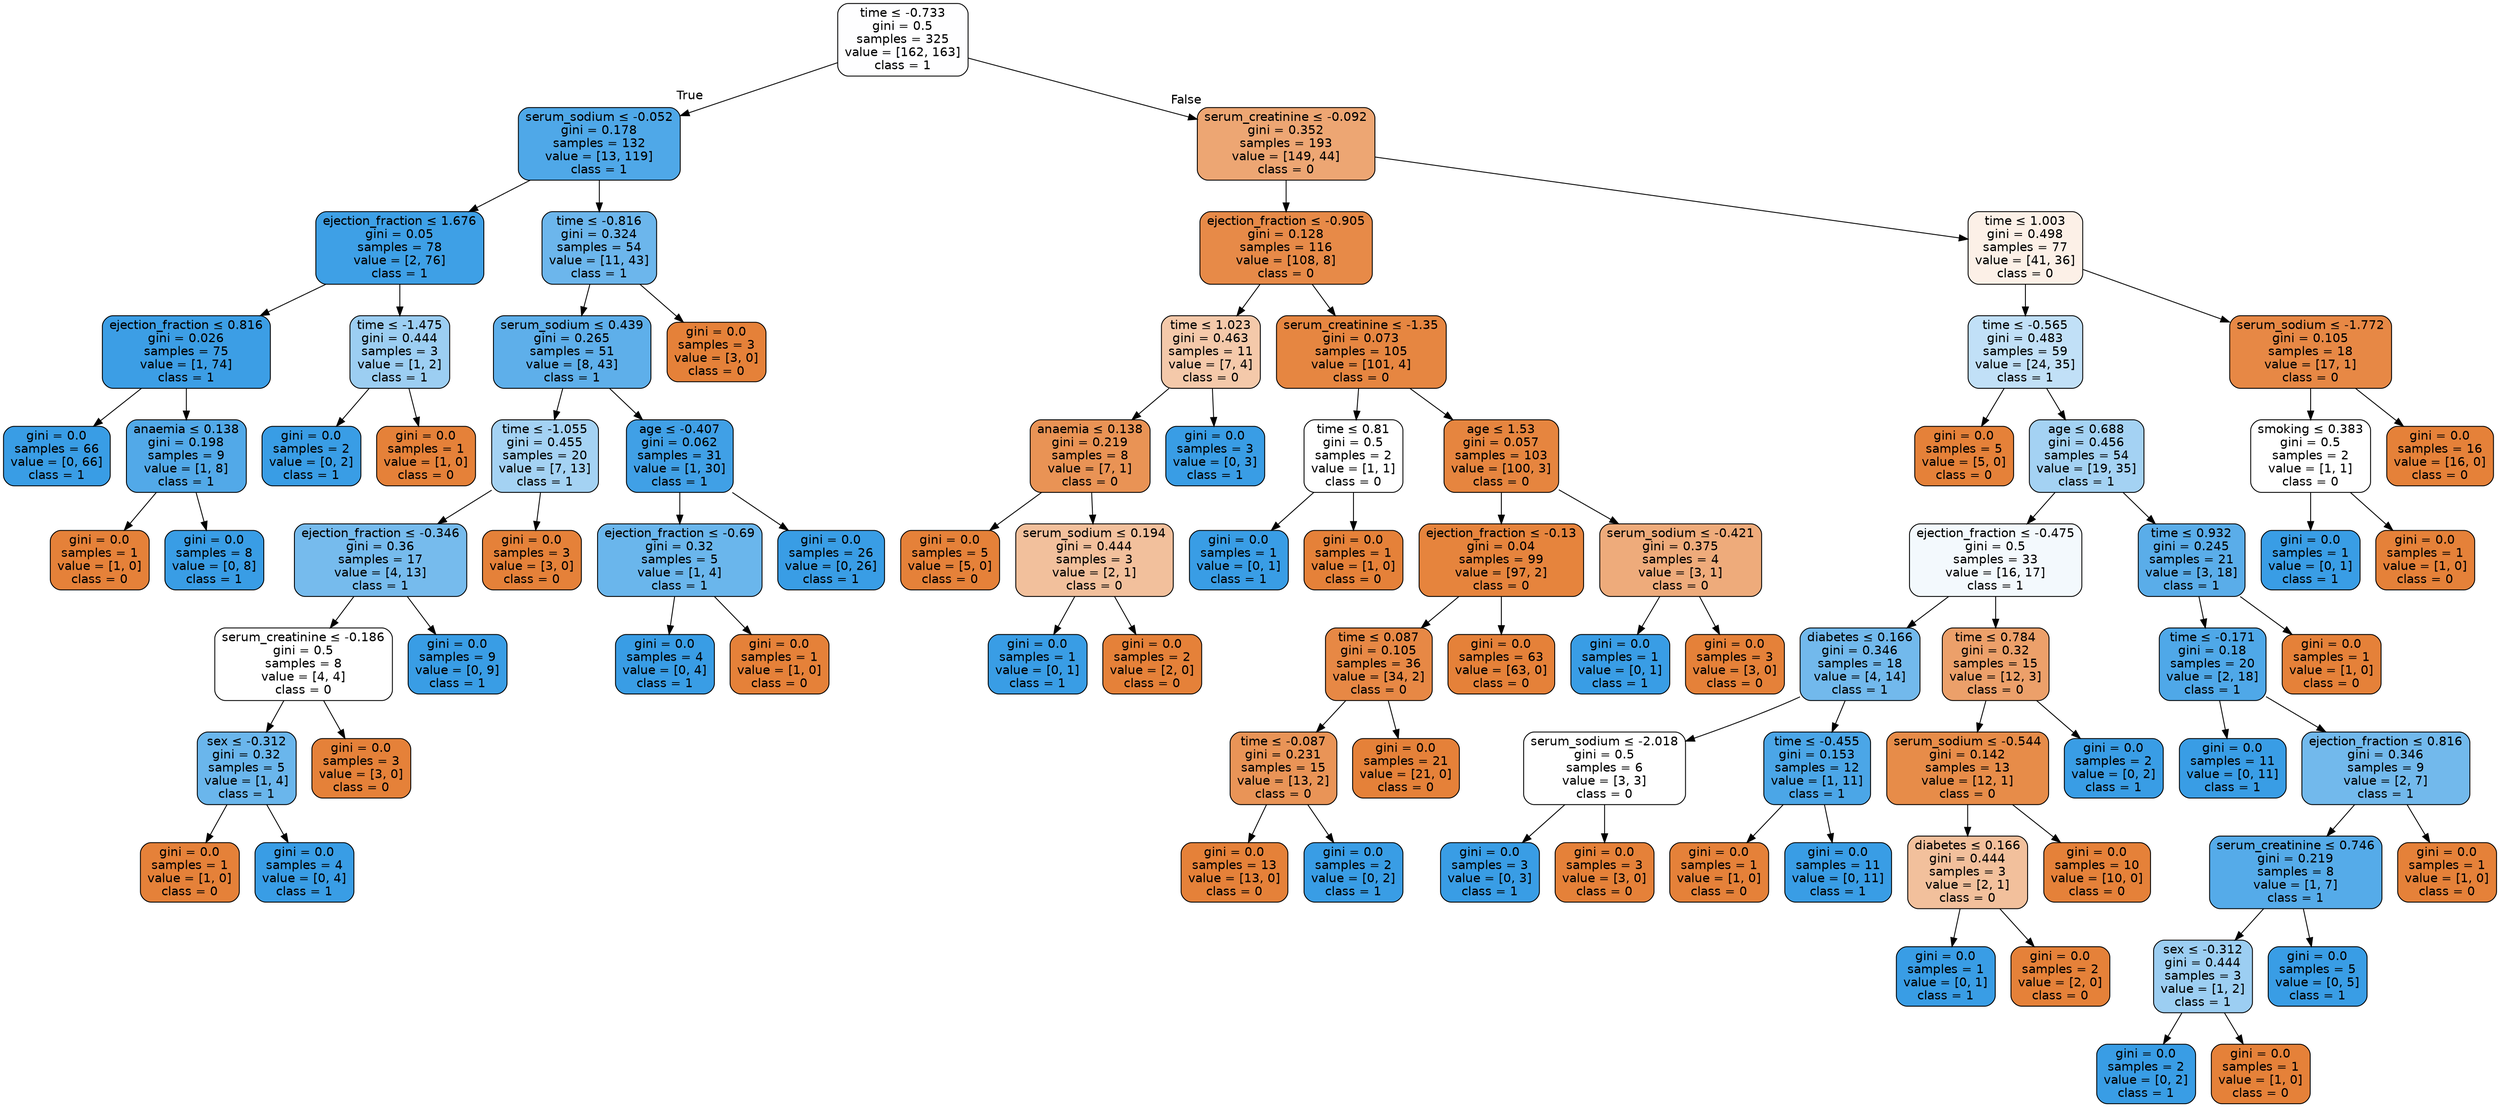 digraph Tree {
node [shape=box, style="filled, rounded", color="black", fontname=helvetica] ;
edge [fontname=helvetica] ;
0 [label=<time &le; -0.733<br/>gini = 0.5<br/>samples = 325<br/>value = [162, 163]<br/>class = 1>, fillcolor="#fefeff"] ;
1 [label=<serum_sodium &le; -0.052<br/>gini = 0.178<br/>samples = 132<br/>value = [13, 119]<br/>class = 1>, fillcolor="#4fa8e8"] ;
0 -> 1 [labeldistance=2.5, labelangle=45, headlabel="True"] ;
2 [label=<ejection_fraction &le; 1.676<br/>gini = 0.05<br/>samples = 78<br/>value = [2, 76]<br/>class = 1>, fillcolor="#3ea0e6"] ;
1 -> 2 ;
3 [label=<ejection_fraction &le; 0.816<br/>gini = 0.026<br/>samples = 75<br/>value = [1, 74]<br/>class = 1>, fillcolor="#3c9ee5"] ;
2 -> 3 ;
4 [label=<gini = 0.0<br/>samples = 66<br/>value = [0, 66]<br/>class = 1>, fillcolor="#399de5"] ;
3 -> 4 ;
5 [label=<anaemia &le; 0.138<br/>gini = 0.198<br/>samples = 9<br/>value = [1, 8]<br/>class = 1>, fillcolor="#52a9e8"] ;
3 -> 5 ;
6 [label=<gini = 0.0<br/>samples = 1<br/>value = [1, 0]<br/>class = 0>, fillcolor="#e58139"] ;
5 -> 6 ;
7 [label=<gini = 0.0<br/>samples = 8<br/>value = [0, 8]<br/>class = 1>, fillcolor="#399de5"] ;
5 -> 7 ;
8 [label=<time &le; -1.475<br/>gini = 0.444<br/>samples = 3<br/>value = [1, 2]<br/>class = 1>, fillcolor="#9ccef2"] ;
2 -> 8 ;
9 [label=<gini = 0.0<br/>samples = 2<br/>value = [0, 2]<br/>class = 1>, fillcolor="#399de5"] ;
8 -> 9 ;
10 [label=<gini = 0.0<br/>samples = 1<br/>value = [1, 0]<br/>class = 0>, fillcolor="#e58139"] ;
8 -> 10 ;
11 [label=<time &le; -0.816<br/>gini = 0.324<br/>samples = 54<br/>value = [11, 43]<br/>class = 1>, fillcolor="#6cb6ec"] ;
1 -> 11 ;
12 [label=<serum_sodium &le; 0.439<br/>gini = 0.265<br/>samples = 51<br/>value = [8, 43]<br/>class = 1>, fillcolor="#5eafea"] ;
11 -> 12 ;
13 [label=<time &le; -1.055<br/>gini = 0.455<br/>samples = 20<br/>value = [7, 13]<br/>class = 1>, fillcolor="#a4d2f3"] ;
12 -> 13 ;
14 [label=<ejection_fraction &le; -0.346<br/>gini = 0.36<br/>samples = 17<br/>value = [4, 13]<br/>class = 1>, fillcolor="#76bbed"] ;
13 -> 14 ;
15 [label=<serum_creatinine &le; -0.186<br/>gini = 0.5<br/>samples = 8<br/>value = [4, 4]<br/>class = 0>, fillcolor="#ffffff"] ;
14 -> 15 ;
16 [label=<sex &le; -0.312<br/>gini = 0.32<br/>samples = 5<br/>value = [1, 4]<br/>class = 1>, fillcolor="#6ab6ec"] ;
15 -> 16 ;
17 [label=<gini = 0.0<br/>samples = 1<br/>value = [1, 0]<br/>class = 0>, fillcolor="#e58139"] ;
16 -> 17 ;
18 [label=<gini = 0.0<br/>samples = 4<br/>value = [0, 4]<br/>class = 1>, fillcolor="#399de5"] ;
16 -> 18 ;
19 [label=<gini = 0.0<br/>samples = 3<br/>value = [3, 0]<br/>class = 0>, fillcolor="#e58139"] ;
15 -> 19 ;
20 [label=<gini = 0.0<br/>samples = 9<br/>value = [0, 9]<br/>class = 1>, fillcolor="#399de5"] ;
14 -> 20 ;
21 [label=<gini = 0.0<br/>samples = 3<br/>value = [3, 0]<br/>class = 0>, fillcolor="#e58139"] ;
13 -> 21 ;
22 [label=<age &le; -0.407<br/>gini = 0.062<br/>samples = 31<br/>value = [1, 30]<br/>class = 1>, fillcolor="#40a0e6"] ;
12 -> 22 ;
23 [label=<ejection_fraction &le; -0.69<br/>gini = 0.32<br/>samples = 5<br/>value = [1, 4]<br/>class = 1>, fillcolor="#6ab6ec"] ;
22 -> 23 ;
24 [label=<gini = 0.0<br/>samples = 4<br/>value = [0, 4]<br/>class = 1>, fillcolor="#399de5"] ;
23 -> 24 ;
25 [label=<gini = 0.0<br/>samples = 1<br/>value = [1, 0]<br/>class = 0>, fillcolor="#e58139"] ;
23 -> 25 ;
26 [label=<gini = 0.0<br/>samples = 26<br/>value = [0, 26]<br/>class = 1>, fillcolor="#399de5"] ;
22 -> 26 ;
27 [label=<gini = 0.0<br/>samples = 3<br/>value = [3, 0]<br/>class = 0>, fillcolor="#e58139"] ;
11 -> 27 ;
28 [label=<serum_creatinine &le; -0.092<br/>gini = 0.352<br/>samples = 193<br/>value = [149, 44]<br/>class = 0>, fillcolor="#eda673"] ;
0 -> 28 [labeldistance=2.5, labelangle=-45, headlabel="False"] ;
29 [label=<ejection_fraction &le; -0.905<br/>gini = 0.128<br/>samples = 116<br/>value = [108, 8]<br/>class = 0>, fillcolor="#e78a48"] ;
28 -> 29 ;
30 [label=<time &le; 1.023<br/>gini = 0.463<br/>samples = 11<br/>value = [7, 4]<br/>class = 0>, fillcolor="#f4c9aa"] ;
29 -> 30 ;
31 [label=<anaemia &le; 0.138<br/>gini = 0.219<br/>samples = 8<br/>value = [7, 1]<br/>class = 0>, fillcolor="#e99355"] ;
30 -> 31 ;
32 [label=<gini = 0.0<br/>samples = 5<br/>value = [5, 0]<br/>class = 0>, fillcolor="#e58139"] ;
31 -> 32 ;
33 [label=<serum_sodium &le; 0.194<br/>gini = 0.444<br/>samples = 3<br/>value = [2, 1]<br/>class = 0>, fillcolor="#f2c09c"] ;
31 -> 33 ;
34 [label=<gini = 0.0<br/>samples = 1<br/>value = [0, 1]<br/>class = 1>, fillcolor="#399de5"] ;
33 -> 34 ;
35 [label=<gini = 0.0<br/>samples = 2<br/>value = [2, 0]<br/>class = 0>, fillcolor="#e58139"] ;
33 -> 35 ;
36 [label=<gini = 0.0<br/>samples = 3<br/>value = [0, 3]<br/>class = 1>, fillcolor="#399de5"] ;
30 -> 36 ;
37 [label=<serum_creatinine &le; -1.35<br/>gini = 0.073<br/>samples = 105<br/>value = [101, 4]<br/>class = 0>, fillcolor="#e68641"] ;
29 -> 37 ;
38 [label=<time &le; 0.81<br/>gini = 0.5<br/>samples = 2<br/>value = [1, 1]<br/>class = 0>, fillcolor="#ffffff"] ;
37 -> 38 ;
39 [label=<gini = 0.0<br/>samples = 1<br/>value = [0, 1]<br/>class = 1>, fillcolor="#399de5"] ;
38 -> 39 ;
40 [label=<gini = 0.0<br/>samples = 1<br/>value = [1, 0]<br/>class = 0>, fillcolor="#e58139"] ;
38 -> 40 ;
41 [label=<age &le; 1.53<br/>gini = 0.057<br/>samples = 103<br/>value = [100, 3]<br/>class = 0>, fillcolor="#e6853f"] ;
37 -> 41 ;
42 [label=<ejection_fraction &le; -0.13<br/>gini = 0.04<br/>samples = 99<br/>value = [97, 2]<br/>class = 0>, fillcolor="#e6843d"] ;
41 -> 42 ;
43 [label=<time &le; 0.087<br/>gini = 0.105<br/>samples = 36<br/>value = [34, 2]<br/>class = 0>, fillcolor="#e78845"] ;
42 -> 43 ;
44 [label=<time &le; -0.087<br/>gini = 0.231<br/>samples = 15<br/>value = [13, 2]<br/>class = 0>, fillcolor="#e99457"] ;
43 -> 44 ;
45 [label=<gini = 0.0<br/>samples = 13<br/>value = [13, 0]<br/>class = 0>, fillcolor="#e58139"] ;
44 -> 45 ;
46 [label=<gini = 0.0<br/>samples = 2<br/>value = [0, 2]<br/>class = 1>, fillcolor="#399de5"] ;
44 -> 46 ;
47 [label=<gini = 0.0<br/>samples = 21<br/>value = [21, 0]<br/>class = 0>, fillcolor="#e58139"] ;
43 -> 47 ;
48 [label=<gini = 0.0<br/>samples = 63<br/>value = [63, 0]<br/>class = 0>, fillcolor="#e58139"] ;
42 -> 48 ;
49 [label=<serum_sodium &le; -0.421<br/>gini = 0.375<br/>samples = 4<br/>value = [3, 1]<br/>class = 0>, fillcolor="#eeab7b"] ;
41 -> 49 ;
50 [label=<gini = 0.0<br/>samples = 1<br/>value = [0, 1]<br/>class = 1>, fillcolor="#399de5"] ;
49 -> 50 ;
51 [label=<gini = 0.0<br/>samples = 3<br/>value = [3, 0]<br/>class = 0>, fillcolor="#e58139"] ;
49 -> 51 ;
52 [label=<time &le; 1.003<br/>gini = 0.498<br/>samples = 77<br/>value = [41, 36]<br/>class = 0>, fillcolor="#fcf0e7"] ;
28 -> 52 ;
53 [label=<time &le; -0.565<br/>gini = 0.483<br/>samples = 59<br/>value = [24, 35]<br/>class = 1>, fillcolor="#c1e0f7"] ;
52 -> 53 ;
54 [label=<gini = 0.0<br/>samples = 5<br/>value = [5, 0]<br/>class = 0>, fillcolor="#e58139"] ;
53 -> 54 ;
55 [label=<age &le; 0.688<br/>gini = 0.456<br/>samples = 54<br/>value = [19, 35]<br/>class = 1>, fillcolor="#a4d2f3"] ;
53 -> 55 ;
56 [label=<ejection_fraction &le; -0.475<br/>gini = 0.5<br/>samples = 33<br/>value = [16, 17]<br/>class = 1>, fillcolor="#f3f9fd"] ;
55 -> 56 ;
57 [label=<diabetes &le; 0.166<br/>gini = 0.346<br/>samples = 18<br/>value = [4, 14]<br/>class = 1>, fillcolor="#72b9ec"] ;
56 -> 57 ;
58 [label=<serum_sodium &le; -2.018<br/>gini = 0.5<br/>samples = 6<br/>value = [3, 3]<br/>class = 0>, fillcolor="#ffffff"] ;
57 -> 58 ;
59 [label=<gini = 0.0<br/>samples = 3<br/>value = [0, 3]<br/>class = 1>, fillcolor="#399de5"] ;
58 -> 59 ;
60 [label=<gini = 0.0<br/>samples = 3<br/>value = [3, 0]<br/>class = 0>, fillcolor="#e58139"] ;
58 -> 60 ;
61 [label=<time &le; -0.455<br/>gini = 0.153<br/>samples = 12<br/>value = [1, 11]<br/>class = 1>, fillcolor="#4ba6e7"] ;
57 -> 61 ;
62 [label=<gini = 0.0<br/>samples = 1<br/>value = [1, 0]<br/>class = 0>, fillcolor="#e58139"] ;
61 -> 62 ;
63 [label=<gini = 0.0<br/>samples = 11<br/>value = [0, 11]<br/>class = 1>, fillcolor="#399de5"] ;
61 -> 63 ;
64 [label=<time &le; 0.784<br/>gini = 0.32<br/>samples = 15<br/>value = [12, 3]<br/>class = 0>, fillcolor="#eca06a"] ;
56 -> 64 ;
65 [label=<serum_sodium &le; -0.544<br/>gini = 0.142<br/>samples = 13<br/>value = [12, 1]<br/>class = 0>, fillcolor="#e78c49"] ;
64 -> 65 ;
66 [label=<diabetes &le; 0.166<br/>gini = 0.444<br/>samples = 3<br/>value = [2, 1]<br/>class = 0>, fillcolor="#f2c09c"] ;
65 -> 66 ;
67 [label=<gini = 0.0<br/>samples = 1<br/>value = [0, 1]<br/>class = 1>, fillcolor="#399de5"] ;
66 -> 67 ;
68 [label=<gini = 0.0<br/>samples = 2<br/>value = [2, 0]<br/>class = 0>, fillcolor="#e58139"] ;
66 -> 68 ;
69 [label=<gini = 0.0<br/>samples = 10<br/>value = [10, 0]<br/>class = 0>, fillcolor="#e58139"] ;
65 -> 69 ;
70 [label=<gini = 0.0<br/>samples = 2<br/>value = [0, 2]<br/>class = 1>, fillcolor="#399de5"] ;
64 -> 70 ;
71 [label=<time &le; 0.932<br/>gini = 0.245<br/>samples = 21<br/>value = [3, 18]<br/>class = 1>, fillcolor="#5aade9"] ;
55 -> 71 ;
72 [label=<time &le; -0.171<br/>gini = 0.18<br/>samples = 20<br/>value = [2, 18]<br/>class = 1>, fillcolor="#4fa8e8"] ;
71 -> 72 ;
73 [label=<gini = 0.0<br/>samples = 11<br/>value = [0, 11]<br/>class = 1>, fillcolor="#399de5"] ;
72 -> 73 ;
74 [label=<ejection_fraction &le; 0.816<br/>gini = 0.346<br/>samples = 9<br/>value = [2, 7]<br/>class = 1>, fillcolor="#72b9ec"] ;
72 -> 74 ;
75 [label=<serum_creatinine &le; 0.746<br/>gini = 0.219<br/>samples = 8<br/>value = [1, 7]<br/>class = 1>, fillcolor="#55abe9"] ;
74 -> 75 ;
76 [label=<sex &le; -0.312<br/>gini = 0.444<br/>samples = 3<br/>value = [1, 2]<br/>class = 1>, fillcolor="#9ccef2"] ;
75 -> 76 ;
77 [label=<gini = 0.0<br/>samples = 2<br/>value = [0, 2]<br/>class = 1>, fillcolor="#399de5"] ;
76 -> 77 ;
78 [label=<gini = 0.0<br/>samples = 1<br/>value = [1, 0]<br/>class = 0>, fillcolor="#e58139"] ;
76 -> 78 ;
79 [label=<gini = 0.0<br/>samples = 5<br/>value = [0, 5]<br/>class = 1>, fillcolor="#399de5"] ;
75 -> 79 ;
80 [label=<gini = 0.0<br/>samples = 1<br/>value = [1, 0]<br/>class = 0>, fillcolor="#e58139"] ;
74 -> 80 ;
81 [label=<gini = 0.0<br/>samples = 1<br/>value = [1, 0]<br/>class = 0>, fillcolor="#e58139"] ;
71 -> 81 ;
82 [label=<serum_sodium &le; -1.772<br/>gini = 0.105<br/>samples = 18<br/>value = [17, 1]<br/>class = 0>, fillcolor="#e78845"] ;
52 -> 82 ;
83 [label=<smoking &le; 0.383<br/>gini = 0.5<br/>samples = 2<br/>value = [1, 1]<br/>class = 0>, fillcolor="#ffffff"] ;
82 -> 83 ;
84 [label=<gini = 0.0<br/>samples = 1<br/>value = [0, 1]<br/>class = 1>, fillcolor="#399de5"] ;
83 -> 84 ;
85 [label=<gini = 0.0<br/>samples = 1<br/>value = [1, 0]<br/>class = 0>, fillcolor="#e58139"] ;
83 -> 85 ;
86 [label=<gini = 0.0<br/>samples = 16<br/>value = [16, 0]<br/>class = 0>, fillcolor="#e58139"] ;
82 -> 86 ;
}